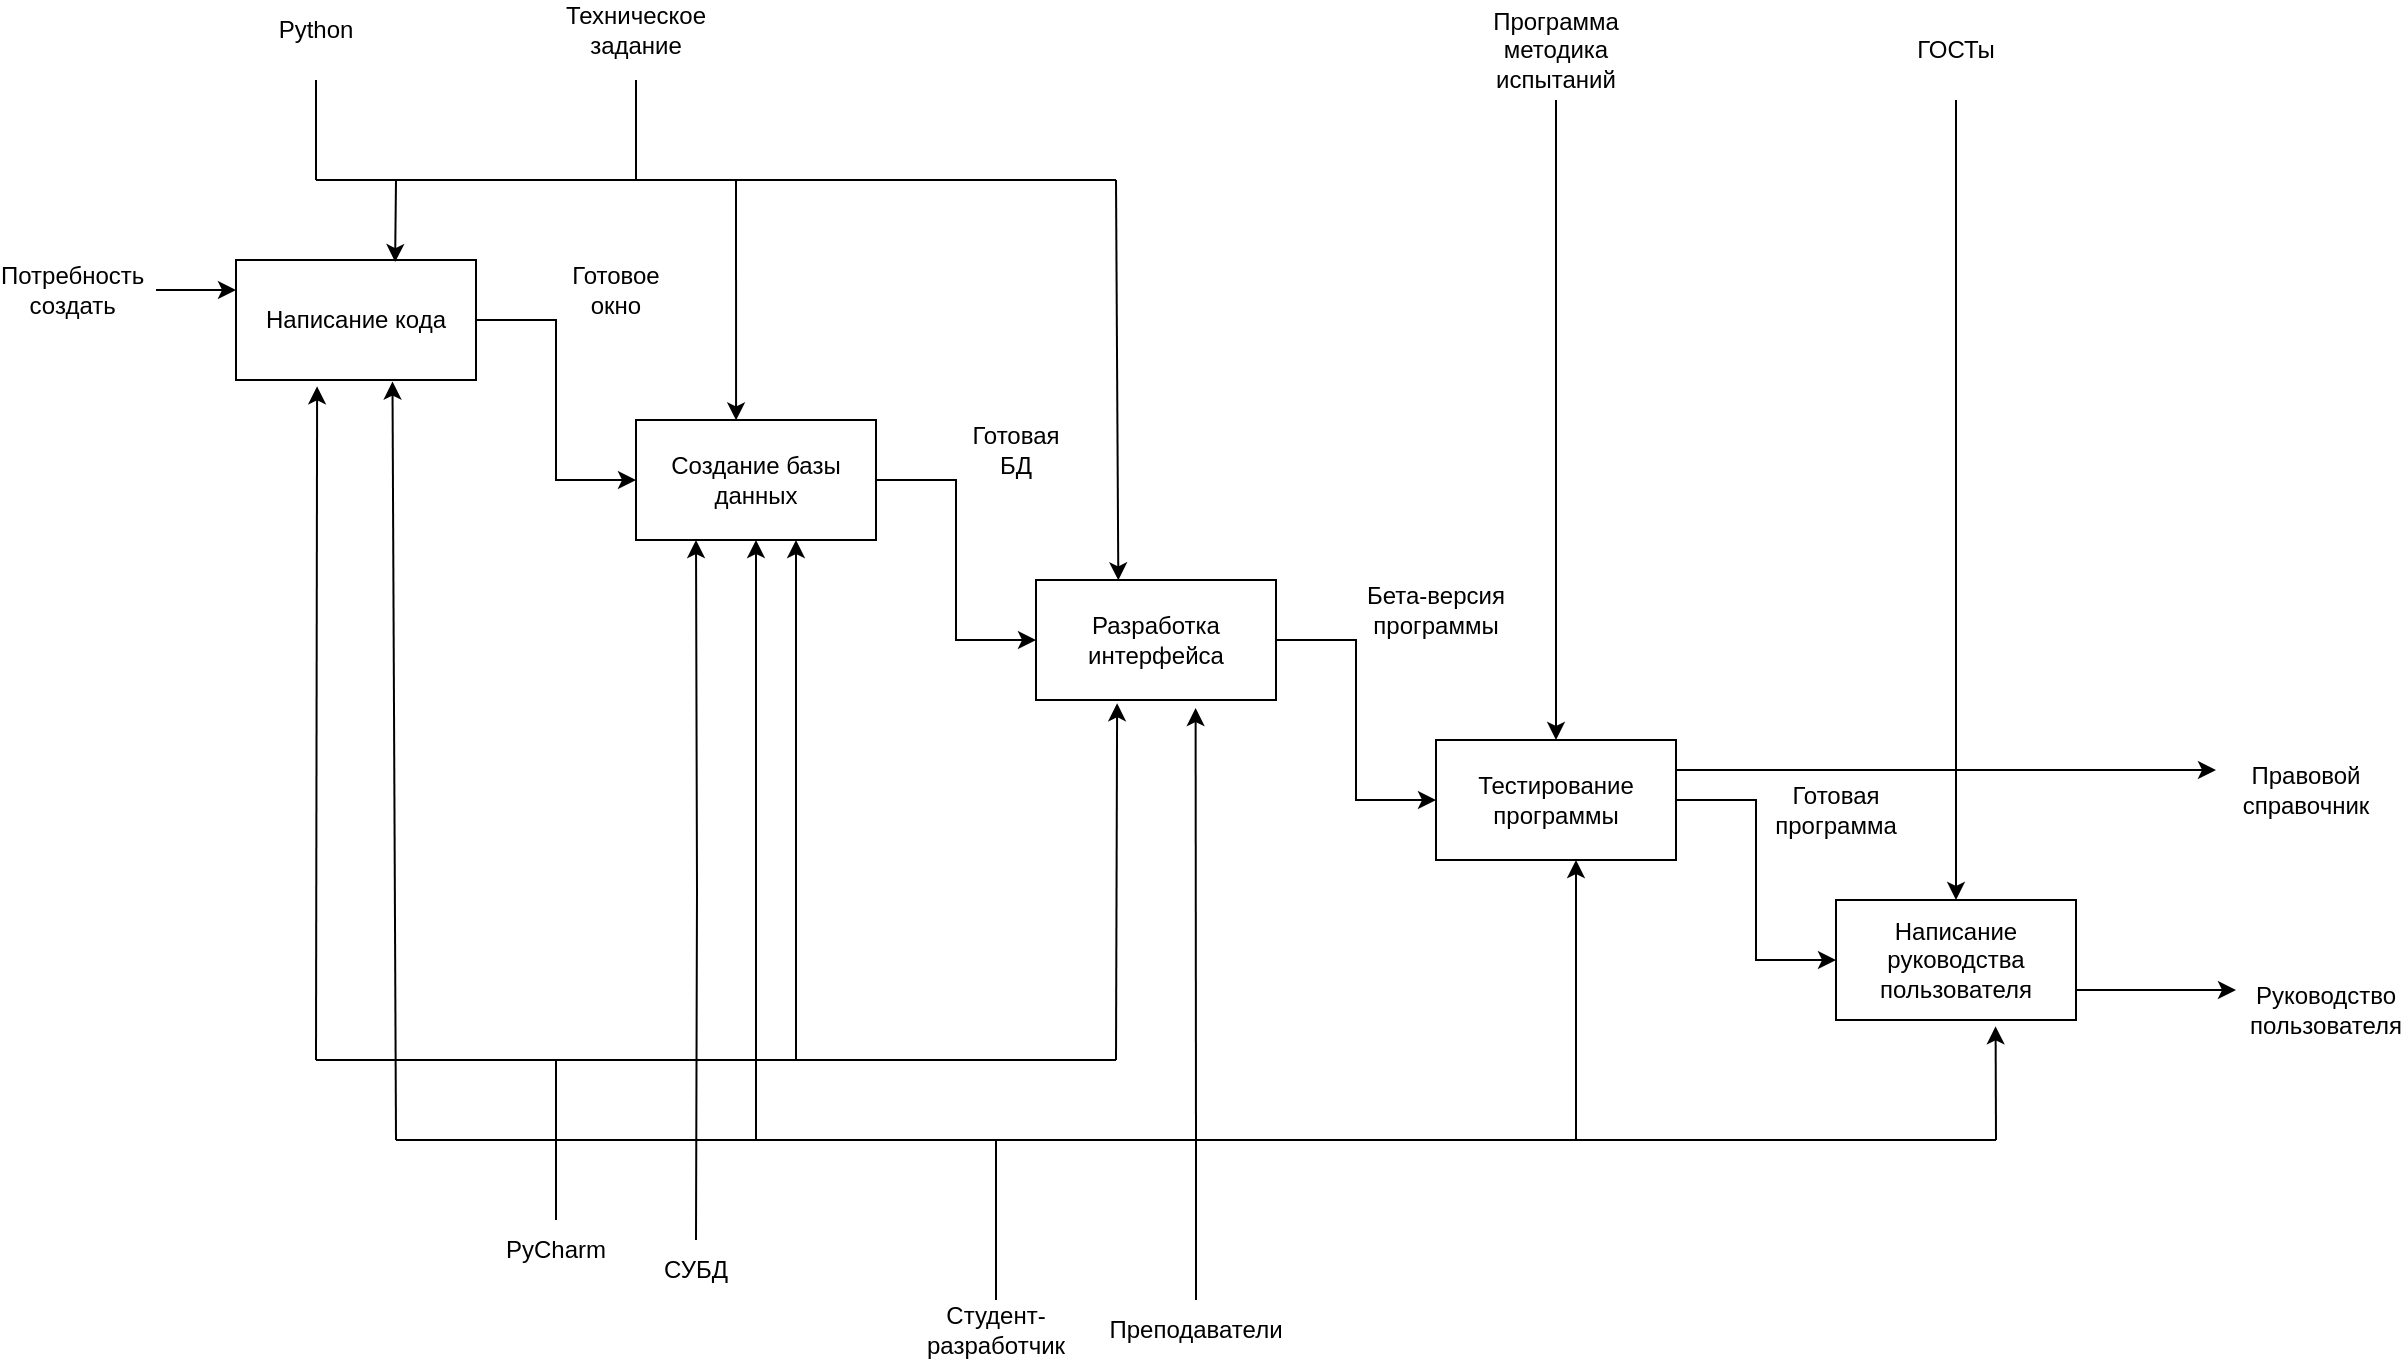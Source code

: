 <mxfile version="20.8.20" type="github">
  <diagram name="Страница 1" id="q8zAxuQCWaOFKIoioaBs">
    <mxGraphModel dx="2288" dy="1848" grid="1" gridSize="10" guides="1" tooltips="1" connect="1" arrows="1" fold="1" page="1" pageScale="1" pageWidth="827" pageHeight="1169" math="0" shadow="0">
      <root>
        <mxCell id="0" />
        <mxCell id="1" parent="0" />
        <mxCell id="op2JBS9SiDomK1z1VzM1-1" value="" style="rounded=0;whiteSpace=wrap;html=1;" vertex="1" parent="1">
          <mxGeometry x="80" y="80" width="120" height="60" as="geometry" />
        </mxCell>
        <mxCell id="op2JBS9SiDomK1z1VzM1-2" value="" style="rounded=0;whiteSpace=wrap;html=1;" vertex="1" parent="1">
          <mxGeometry x="280" y="160" width="120" height="60" as="geometry" />
        </mxCell>
        <mxCell id="op2JBS9SiDomK1z1VzM1-3" value="" style="rounded=0;whiteSpace=wrap;html=1;" vertex="1" parent="1">
          <mxGeometry x="480" y="240" width="120" height="60" as="geometry" />
        </mxCell>
        <mxCell id="op2JBS9SiDomK1z1VzM1-4" value="" style="rounded=0;whiteSpace=wrap;html=1;" vertex="1" parent="1">
          <mxGeometry x="680" y="320" width="120" height="60" as="geometry" />
        </mxCell>
        <mxCell id="op2JBS9SiDomK1z1VzM1-9" style="edgeStyle=orthogonalEdgeStyle;rounded=0;orthogonalLoop=1;jettySize=auto;html=1;exitX=1;exitY=0.5;exitDx=0;exitDy=0;entryX=0;entryY=0.5;entryDx=0;entryDy=0;" edge="1" parent="1" source="op2JBS9SiDomK1z1VzM1-5" target="op2JBS9SiDomK1z1VzM1-6">
          <mxGeometry relative="1" as="geometry" />
        </mxCell>
        <mxCell id="op2JBS9SiDomK1z1VzM1-5" value="Написание кода" style="text;html=1;strokeColor=none;fillColor=none;align=center;verticalAlign=middle;whiteSpace=wrap;rounded=0;" vertex="1" parent="1">
          <mxGeometry x="80" y="80" width="120" height="60" as="geometry" />
        </mxCell>
        <mxCell id="op2JBS9SiDomK1z1VzM1-10" style="edgeStyle=orthogonalEdgeStyle;rounded=0;orthogonalLoop=1;jettySize=auto;html=1;exitX=1;exitY=0.5;exitDx=0;exitDy=0;entryX=0;entryY=0.5;entryDx=0;entryDy=0;" edge="1" parent="1" source="op2JBS9SiDomK1z1VzM1-6" target="op2JBS9SiDomK1z1VzM1-8">
          <mxGeometry relative="1" as="geometry" />
        </mxCell>
        <mxCell id="op2JBS9SiDomK1z1VzM1-6" value="Создание базы данных" style="text;html=1;strokeColor=none;fillColor=none;align=center;verticalAlign=middle;whiteSpace=wrap;rounded=0;" vertex="1" parent="1">
          <mxGeometry x="280" y="160" width="120" height="60" as="geometry" />
        </mxCell>
        <mxCell id="op2JBS9SiDomK1z1VzM1-11" style="edgeStyle=orthogonalEdgeStyle;rounded=0;orthogonalLoop=1;jettySize=auto;html=1;exitX=1;exitY=0.5;exitDx=0;exitDy=0;entryX=0;entryY=0.5;entryDx=0;entryDy=0;" edge="1" parent="1" source="op2JBS9SiDomK1z1VzM1-8" target="op2JBS9SiDomK1z1VzM1-4">
          <mxGeometry relative="1" as="geometry" />
        </mxCell>
        <mxCell id="op2JBS9SiDomK1z1VzM1-8" value="Разработка интерфейса" style="text;html=1;strokeColor=none;fillColor=none;align=center;verticalAlign=middle;whiteSpace=wrap;rounded=0;" vertex="1" parent="1">
          <mxGeometry x="480" y="240" width="120" height="60" as="geometry" />
        </mxCell>
        <mxCell id="op2JBS9SiDomK1z1VzM1-15" style="edgeStyle=orthogonalEdgeStyle;rounded=0;orthogonalLoop=1;jettySize=auto;html=1;exitX=1;exitY=0.5;exitDx=0;exitDy=0;entryX=0;entryY=0.5;entryDx=0;entryDy=0;" edge="1" parent="1" source="op2JBS9SiDomK1z1VzM1-12" target="op2JBS9SiDomK1z1VzM1-14">
          <mxGeometry relative="1" as="geometry" />
        </mxCell>
        <mxCell id="op2JBS9SiDomK1z1VzM1-12" value="Тестирование программы" style="text;html=1;strokeColor=none;fillColor=none;align=center;verticalAlign=middle;whiteSpace=wrap;rounded=0;" vertex="1" parent="1">
          <mxGeometry x="680" y="320" width="120" height="60" as="geometry" />
        </mxCell>
        <mxCell id="op2JBS9SiDomK1z1VzM1-13" value="" style="rounded=0;whiteSpace=wrap;html=1;" vertex="1" parent="1">
          <mxGeometry x="880" y="400" width="120" height="60" as="geometry" />
        </mxCell>
        <mxCell id="op2JBS9SiDomK1z1VzM1-14" value="Написание руководства пользователя" style="text;html=1;strokeColor=none;fillColor=none;align=center;verticalAlign=middle;whiteSpace=wrap;rounded=0;" vertex="1" parent="1">
          <mxGeometry x="880" y="400" width="120" height="60" as="geometry" />
        </mxCell>
        <mxCell id="op2JBS9SiDomK1z1VzM1-18" value="" style="endArrow=classic;html=1;rounded=0;exitX=1;exitY=0.25;exitDx=0;exitDy=0;" edge="1" parent="1" source="op2JBS9SiDomK1z1VzM1-12">
          <mxGeometry width="50" height="50" relative="1" as="geometry">
            <mxPoint x="510" y="280" as="sourcePoint" />
            <mxPoint x="1070" y="335" as="targetPoint" />
          </mxGeometry>
        </mxCell>
        <mxCell id="op2JBS9SiDomK1z1VzM1-19" value="" style="endArrow=classic;html=1;rounded=0;exitX=1;exitY=0.75;exitDx=0;exitDy=0;" edge="1" parent="1" source="op2JBS9SiDomK1z1VzM1-14">
          <mxGeometry width="50" height="50" relative="1" as="geometry">
            <mxPoint x="510" y="280" as="sourcePoint" />
            <mxPoint x="1080" y="445" as="targetPoint" />
          </mxGeometry>
        </mxCell>
        <mxCell id="op2JBS9SiDomK1z1VzM1-20" value="Готовое окно" style="text;html=1;strokeColor=none;fillColor=none;align=center;verticalAlign=middle;whiteSpace=wrap;rounded=0;" vertex="1" parent="1">
          <mxGeometry x="240" y="80" width="60" height="30" as="geometry" />
        </mxCell>
        <mxCell id="op2JBS9SiDomK1z1VzM1-21" value="Готовая&lt;br&gt;БД" style="text;html=1;strokeColor=none;fillColor=none;align=center;verticalAlign=middle;whiteSpace=wrap;rounded=0;" vertex="1" parent="1">
          <mxGeometry x="440" y="160" width="60" height="30" as="geometry" />
        </mxCell>
        <mxCell id="op2JBS9SiDomK1z1VzM1-22" value="Бета-версия программы" style="text;html=1;strokeColor=none;fillColor=none;align=center;verticalAlign=middle;whiteSpace=wrap;rounded=0;" vertex="1" parent="1">
          <mxGeometry x="640" y="240" width="80" height="30" as="geometry" />
        </mxCell>
        <mxCell id="op2JBS9SiDomK1z1VzM1-23" value="Готовая программа" style="text;html=1;strokeColor=none;fillColor=none;align=center;verticalAlign=middle;whiteSpace=wrap;rounded=0;" vertex="1" parent="1">
          <mxGeometry x="850" y="340" width="60" height="30" as="geometry" />
        </mxCell>
        <mxCell id="op2JBS9SiDomK1z1VzM1-24" value="Правовой справочник" style="text;html=1;strokeColor=none;fillColor=none;align=center;verticalAlign=middle;whiteSpace=wrap;rounded=0;" vertex="1" parent="1">
          <mxGeometry x="1070" y="320" width="90" height="50" as="geometry" />
        </mxCell>
        <mxCell id="op2JBS9SiDomK1z1VzM1-25" value="Руководство пользователя" style="text;html=1;strokeColor=none;fillColor=none;align=center;verticalAlign=middle;whiteSpace=wrap;rounded=0;" vertex="1" parent="1">
          <mxGeometry x="1095" y="440" width="60" height="30" as="geometry" />
        </mxCell>
        <mxCell id="op2JBS9SiDomK1z1VzM1-26" value="" style="endArrow=none;html=1;rounded=0;" edge="1" parent="1">
          <mxGeometry width="50" height="50" relative="1" as="geometry">
            <mxPoint x="120" y="40" as="sourcePoint" />
            <mxPoint x="520" y="40" as="targetPoint" />
          </mxGeometry>
        </mxCell>
        <mxCell id="op2JBS9SiDomK1z1VzM1-27" value="" style="endArrow=classic;html=1;rounded=0;entryX=0.343;entryY=0.003;entryDx=0;entryDy=0;entryPerimeter=0;" edge="1" parent="1" target="op2JBS9SiDomK1z1VzM1-8">
          <mxGeometry width="50" height="50" relative="1" as="geometry">
            <mxPoint x="520" y="40" as="sourcePoint" />
            <mxPoint x="690" y="180" as="targetPoint" />
          </mxGeometry>
        </mxCell>
        <mxCell id="op2JBS9SiDomK1z1VzM1-28" value="" style="endArrow=classic;html=1;rounded=0;entryX=0.663;entryY=0.017;entryDx=0;entryDy=0;entryPerimeter=0;" edge="1" parent="1" target="op2JBS9SiDomK1z1VzM1-5">
          <mxGeometry width="50" height="50" relative="1" as="geometry">
            <mxPoint x="160" y="40" as="sourcePoint" />
            <mxPoint x="690" y="180" as="targetPoint" />
          </mxGeometry>
        </mxCell>
        <mxCell id="op2JBS9SiDomK1z1VzM1-29" value="" style="endArrow=classic;html=1;rounded=0;entryX=0.417;entryY=0.003;entryDx=0;entryDy=0;entryPerimeter=0;" edge="1" parent="1" target="op2JBS9SiDomK1z1VzM1-6">
          <mxGeometry width="50" height="50" relative="1" as="geometry">
            <mxPoint x="330" y="40" as="sourcePoint" />
            <mxPoint x="690" y="180" as="targetPoint" />
          </mxGeometry>
        </mxCell>
        <mxCell id="op2JBS9SiDomK1z1VzM1-30" value="" style="endArrow=none;html=1;rounded=0;" edge="1" parent="1">
          <mxGeometry width="50" height="50" relative="1" as="geometry">
            <mxPoint x="120" y="40" as="sourcePoint" />
            <mxPoint x="120" y="-10" as="targetPoint" />
          </mxGeometry>
        </mxCell>
        <mxCell id="op2JBS9SiDomK1z1VzM1-31" value="" style="endArrow=none;html=1;rounded=0;" edge="1" parent="1">
          <mxGeometry width="50" height="50" relative="1" as="geometry">
            <mxPoint x="280" y="40" as="sourcePoint" />
            <mxPoint x="280" y="-10" as="targetPoint" />
          </mxGeometry>
        </mxCell>
        <mxCell id="op2JBS9SiDomK1z1VzM1-32" value="Python" style="text;html=1;strokeColor=none;fillColor=none;align=center;verticalAlign=middle;whiteSpace=wrap;rounded=0;" vertex="1" parent="1">
          <mxGeometry x="90" y="-50" width="60" height="30" as="geometry" />
        </mxCell>
        <mxCell id="op2JBS9SiDomK1z1VzM1-33" value="Техническое задание" style="text;html=1;strokeColor=none;fillColor=none;align=center;verticalAlign=middle;whiteSpace=wrap;rounded=0;" vertex="1" parent="1">
          <mxGeometry x="250" y="-50" width="60" height="30" as="geometry" />
        </mxCell>
        <mxCell id="op2JBS9SiDomK1z1VzM1-37" value="Потребность&amp;nbsp;&lt;br&gt;создать&amp;nbsp;" style="text;html=1;strokeColor=none;fillColor=none;align=center;verticalAlign=middle;whiteSpace=wrap;rounded=0;" vertex="1" parent="1">
          <mxGeometry x="-30" y="80" width="60" height="30" as="geometry" />
        </mxCell>
        <mxCell id="op2JBS9SiDomK1z1VzM1-38" value="" style="endArrow=classic;html=1;rounded=0;entryX=0;entryY=0.25;entryDx=0;entryDy=0;" edge="1" parent="1" target="op2JBS9SiDomK1z1VzM1-5">
          <mxGeometry width="50" height="50" relative="1" as="geometry">
            <mxPoint x="40" y="95" as="sourcePoint" />
            <mxPoint x="460" y="150" as="targetPoint" />
          </mxGeometry>
        </mxCell>
        <mxCell id="op2JBS9SiDomK1z1VzM1-42" style="edgeStyle=orthogonalEdgeStyle;rounded=0;orthogonalLoop=1;jettySize=auto;html=1;entryX=0.25;entryY=1;entryDx=0;entryDy=0;" edge="1" parent="1" target="op2JBS9SiDomK1z1VzM1-6">
          <mxGeometry relative="1" as="geometry">
            <mxPoint x="310" y="570" as="sourcePoint" />
          </mxGeometry>
        </mxCell>
        <mxCell id="op2JBS9SiDomK1z1VzM1-41" value="СУБД" style="text;html=1;strokeColor=none;fillColor=none;align=center;verticalAlign=middle;whiteSpace=wrap;rounded=0;rotation=0;" vertex="1" parent="1">
          <mxGeometry x="280" y="570" width="60" height="30" as="geometry" />
        </mxCell>
        <mxCell id="op2JBS9SiDomK1z1VzM1-43" value="" style="endArrow=none;html=1;rounded=0;" edge="1" parent="1">
          <mxGeometry width="50" height="50" relative="1" as="geometry">
            <mxPoint x="160" y="520" as="sourcePoint" />
            <mxPoint x="960" y="520" as="targetPoint" />
          </mxGeometry>
        </mxCell>
        <mxCell id="op2JBS9SiDomK1z1VzM1-44" value="" style="endArrow=classic;html=1;rounded=0;entryX=0.665;entryY=1.053;entryDx=0;entryDy=0;entryPerimeter=0;" edge="1" parent="1" target="op2JBS9SiDomK1z1VzM1-14">
          <mxGeometry width="50" height="50" relative="1" as="geometry">
            <mxPoint x="960" y="520" as="sourcePoint" />
            <mxPoint x="460" y="250" as="targetPoint" />
          </mxGeometry>
        </mxCell>
        <mxCell id="op2JBS9SiDomK1z1VzM1-45" value="" style="endArrow=classic;html=1;rounded=0;" edge="1" parent="1">
          <mxGeometry width="50" height="50" relative="1" as="geometry">
            <mxPoint x="750" y="520" as="sourcePoint" />
            <mxPoint x="750" y="380" as="targetPoint" />
          </mxGeometry>
        </mxCell>
        <mxCell id="op2JBS9SiDomK1z1VzM1-46" value="" style="endArrow=classic;html=1;rounded=0;entryX=0.665;entryY=1.067;entryDx=0;entryDy=0;entryPerimeter=0;" edge="1" parent="1" target="op2JBS9SiDomK1z1VzM1-8">
          <mxGeometry width="50" height="50" relative="1" as="geometry">
            <mxPoint x="560" y="520" as="sourcePoint" />
            <mxPoint x="460" y="250" as="targetPoint" />
          </mxGeometry>
        </mxCell>
        <mxCell id="op2JBS9SiDomK1z1VzM1-47" value="" style="endArrow=classic;html=1;rounded=0;entryX=0.5;entryY=1;entryDx=0;entryDy=0;" edge="1" parent="1" target="op2JBS9SiDomK1z1VzM1-6">
          <mxGeometry width="50" height="50" relative="1" as="geometry">
            <mxPoint x="340" y="520" as="sourcePoint" />
            <mxPoint x="460" y="250" as="targetPoint" />
          </mxGeometry>
        </mxCell>
        <mxCell id="op2JBS9SiDomK1z1VzM1-48" value="" style="endArrow=classic;html=1;rounded=0;entryX=0.652;entryY=1.013;entryDx=0;entryDy=0;entryPerimeter=0;" edge="1" parent="1" target="op2JBS9SiDomK1z1VzM1-5">
          <mxGeometry width="50" height="50" relative="1" as="geometry">
            <mxPoint x="160" y="520" as="sourcePoint" />
            <mxPoint x="460" y="250" as="targetPoint" />
          </mxGeometry>
        </mxCell>
        <mxCell id="op2JBS9SiDomK1z1VzM1-49" value="" style="endArrow=none;html=1;rounded=0;" edge="1" parent="1">
          <mxGeometry width="50" height="50" relative="1" as="geometry">
            <mxPoint x="460" y="600" as="sourcePoint" />
            <mxPoint x="460" y="520" as="targetPoint" />
          </mxGeometry>
        </mxCell>
        <mxCell id="op2JBS9SiDomK1z1VzM1-50" value="Студент-разработчик" style="text;html=1;strokeColor=none;fillColor=none;align=center;verticalAlign=middle;whiteSpace=wrap;rounded=0;" vertex="1" parent="1">
          <mxGeometry x="430" y="600" width="60" height="30" as="geometry" />
        </mxCell>
        <mxCell id="op2JBS9SiDomK1z1VzM1-51" value="" style="endArrow=none;html=1;rounded=0;" edge="1" parent="1">
          <mxGeometry width="50" height="50" relative="1" as="geometry">
            <mxPoint x="560" y="600" as="sourcePoint" />
            <mxPoint x="560" y="520" as="targetPoint" />
          </mxGeometry>
        </mxCell>
        <mxCell id="op2JBS9SiDomK1z1VzM1-52" value="Преподаватели" style="text;html=1;strokeColor=none;fillColor=none;align=center;verticalAlign=middle;whiteSpace=wrap;rounded=0;" vertex="1" parent="1">
          <mxGeometry x="530" y="600" width="60" height="30" as="geometry" />
        </mxCell>
        <mxCell id="op2JBS9SiDomK1z1VzM1-53" value="" style="endArrow=none;html=1;rounded=0;" edge="1" parent="1">
          <mxGeometry width="50" height="50" relative="1" as="geometry">
            <mxPoint x="120" y="480" as="sourcePoint" />
            <mxPoint x="520" y="480" as="targetPoint" />
          </mxGeometry>
        </mxCell>
        <mxCell id="op2JBS9SiDomK1z1VzM1-54" value="" style="endArrow=classic;html=1;rounded=0;entryX=0.338;entryY=1.027;entryDx=0;entryDy=0;entryPerimeter=0;" edge="1" parent="1" target="op2JBS9SiDomK1z1VzM1-8">
          <mxGeometry width="50" height="50" relative="1" as="geometry">
            <mxPoint x="520" y="480" as="sourcePoint" />
            <mxPoint x="460" y="350" as="targetPoint" />
          </mxGeometry>
        </mxCell>
        <mxCell id="op2JBS9SiDomK1z1VzM1-55" value="" style="endArrow=classic;html=1;rounded=0;" edge="1" parent="1">
          <mxGeometry width="50" height="50" relative="1" as="geometry">
            <mxPoint x="360" y="480" as="sourcePoint" />
            <mxPoint x="360" y="220" as="targetPoint" />
          </mxGeometry>
        </mxCell>
        <mxCell id="op2JBS9SiDomK1z1VzM1-56" value="" style="endArrow=classic;html=1;rounded=0;entryX=0.338;entryY=1.053;entryDx=0;entryDy=0;entryPerimeter=0;" edge="1" parent="1" target="op2JBS9SiDomK1z1VzM1-5">
          <mxGeometry width="50" height="50" relative="1" as="geometry">
            <mxPoint x="120" y="480" as="sourcePoint" />
            <mxPoint x="460" y="350" as="targetPoint" />
          </mxGeometry>
        </mxCell>
        <mxCell id="op2JBS9SiDomK1z1VzM1-57" value="" style="endArrow=none;html=1;rounded=0;" edge="1" parent="1">
          <mxGeometry width="50" height="50" relative="1" as="geometry">
            <mxPoint x="240" y="560" as="sourcePoint" />
            <mxPoint x="240" y="480" as="targetPoint" />
          </mxGeometry>
        </mxCell>
        <mxCell id="op2JBS9SiDomK1z1VzM1-58" value="PyCharm" style="text;html=1;strokeColor=none;fillColor=none;align=center;verticalAlign=middle;whiteSpace=wrap;rounded=0;" vertex="1" parent="1">
          <mxGeometry x="210" y="560" width="60" height="30" as="geometry" />
        </mxCell>
        <mxCell id="op2JBS9SiDomK1z1VzM1-59" value="" style="endArrow=classic;html=1;rounded=0;entryX=0.5;entryY=0;entryDx=0;entryDy=0;" edge="1" parent="1" target="op2JBS9SiDomK1z1VzM1-12">
          <mxGeometry width="50" height="50" relative="1" as="geometry">
            <mxPoint x="740" as="sourcePoint" />
            <mxPoint x="530" y="200" as="targetPoint" />
          </mxGeometry>
        </mxCell>
        <mxCell id="op2JBS9SiDomK1z1VzM1-61" value="Программа методика испытаний" style="text;html=1;strokeColor=none;fillColor=none;align=center;verticalAlign=middle;whiteSpace=wrap;rounded=0;" vertex="1" parent="1">
          <mxGeometry x="710" y="-40" width="60" height="30" as="geometry" />
        </mxCell>
        <mxCell id="op2JBS9SiDomK1z1VzM1-62" value="" style="endArrow=classic;html=1;rounded=0;entryX=0.5;entryY=0;entryDx=0;entryDy=0;" edge="1" parent="1" target="op2JBS9SiDomK1z1VzM1-14">
          <mxGeometry width="50" height="50" relative="1" as="geometry">
            <mxPoint x="940" as="sourcePoint" />
            <mxPoint x="530" y="190" as="targetPoint" />
          </mxGeometry>
        </mxCell>
        <mxCell id="op2JBS9SiDomK1z1VzM1-64" value="ГОСТы" style="text;html=1;strokeColor=none;fillColor=none;align=center;verticalAlign=middle;whiteSpace=wrap;rounded=0;" vertex="1" parent="1">
          <mxGeometry x="910" y="-40" width="60" height="30" as="geometry" />
        </mxCell>
      </root>
    </mxGraphModel>
  </diagram>
</mxfile>
